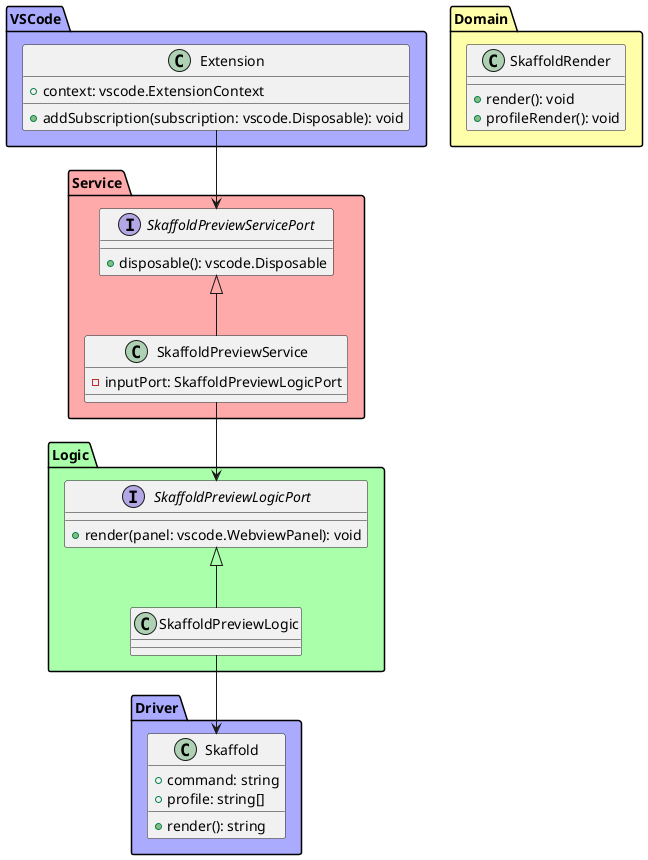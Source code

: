 @startuml

package VSCode #AAAAFF {
  class Extension {
    + context: vscode.ExtensionContext
    + addSubscription(subscription: vscode.Disposable): void
  }
}

package Service #FFAAAA {
  interface SkaffoldPreviewServicePort {
    + disposable(): vscode.Disposable
  }

  class SkaffoldPreviewService {
    - inputPort: SkaffoldPreviewLogicPort
  }

  SkaffoldPreviewServicePort <|-down- SkaffoldPreviewService
}

SkaffoldPreviewServicePort <-up- Extension

package Logic #AAFFAA {
  interface SkaffoldPreviewLogicPort {
    + render(panel: vscode.WebviewPanel): void
  }

  class SkaffoldPreviewLogic {
  }

  SkaffoldPreviewLogicPort <|-down- SkaffoldPreviewLogic
  SkaffoldPreviewLogicPort <-up- SkaffoldPreviewService
}

package Domain #FFFFAA {
  class SkaffoldRender {
    + render(): void
    + profileRender(): void
  }
}

package Driver #AAAAFF {
  class Skaffold {
    + command: string
    + profile: string[]

    + render(): string
  }
}

Skaffold <-up- SkaffoldPreviewLogic


@enduml